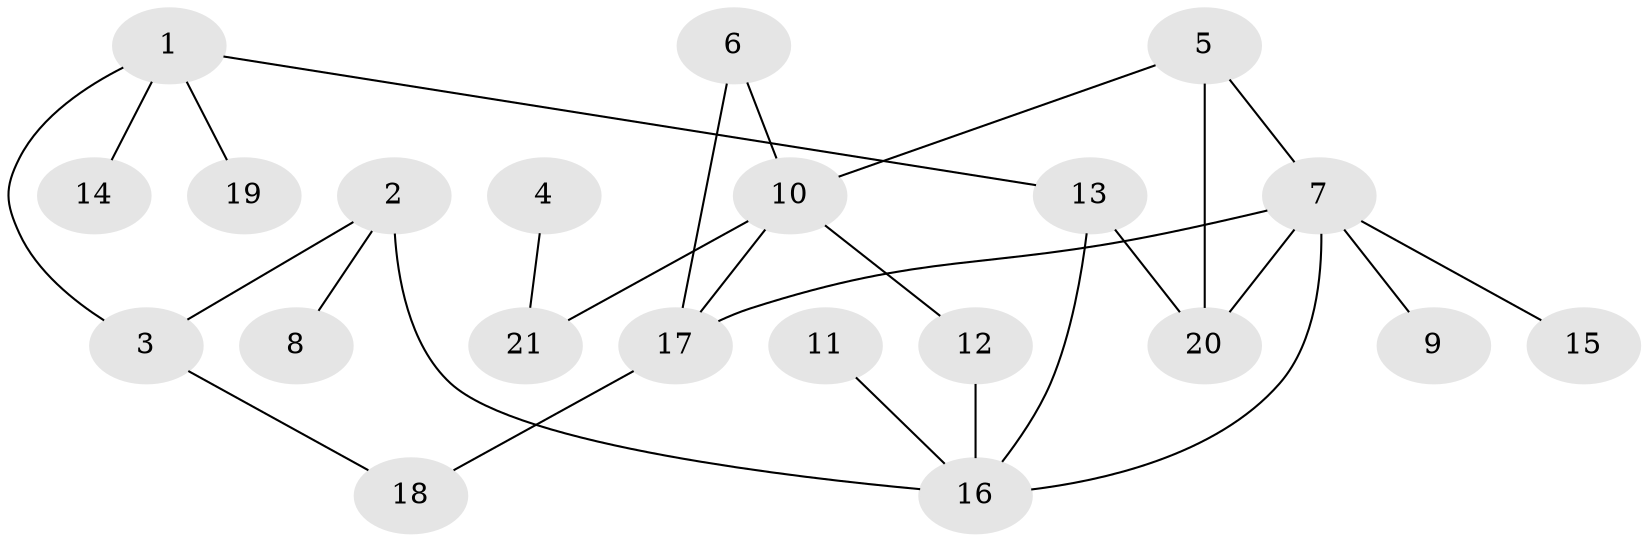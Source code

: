 // original degree distribution, {4: 0.17647058823529413, 5: 0.0392156862745098, 3: 0.13725490196078433, 2: 0.27450980392156865, 1: 0.37254901960784315}
// Generated by graph-tools (version 1.1) at 2025/36/03/04/25 23:36:13]
// undirected, 21 vertices, 27 edges
graph export_dot {
  node [color=gray90,style=filled];
  1;
  2;
  3;
  4;
  5;
  6;
  7;
  8;
  9;
  10;
  11;
  12;
  13;
  14;
  15;
  16;
  17;
  18;
  19;
  20;
  21;
  1 -- 3 [weight=1.0];
  1 -- 13 [weight=1.0];
  1 -- 14 [weight=1.0];
  1 -- 19 [weight=1.0];
  2 -- 3 [weight=1.0];
  2 -- 8 [weight=1.0];
  2 -- 16 [weight=1.0];
  3 -- 18 [weight=1.0];
  4 -- 21 [weight=1.0];
  5 -- 7 [weight=1.0];
  5 -- 10 [weight=1.0];
  5 -- 20 [weight=1.0];
  6 -- 10 [weight=1.0];
  6 -- 17 [weight=1.0];
  7 -- 9 [weight=1.0];
  7 -- 15 [weight=1.0];
  7 -- 16 [weight=1.0];
  7 -- 17 [weight=1.0];
  7 -- 20 [weight=1.0];
  10 -- 12 [weight=1.0];
  10 -- 17 [weight=1.0];
  10 -- 21 [weight=1.0];
  11 -- 16 [weight=1.0];
  12 -- 16 [weight=1.0];
  13 -- 16 [weight=1.0];
  13 -- 20 [weight=1.0];
  17 -- 18 [weight=1.0];
}
